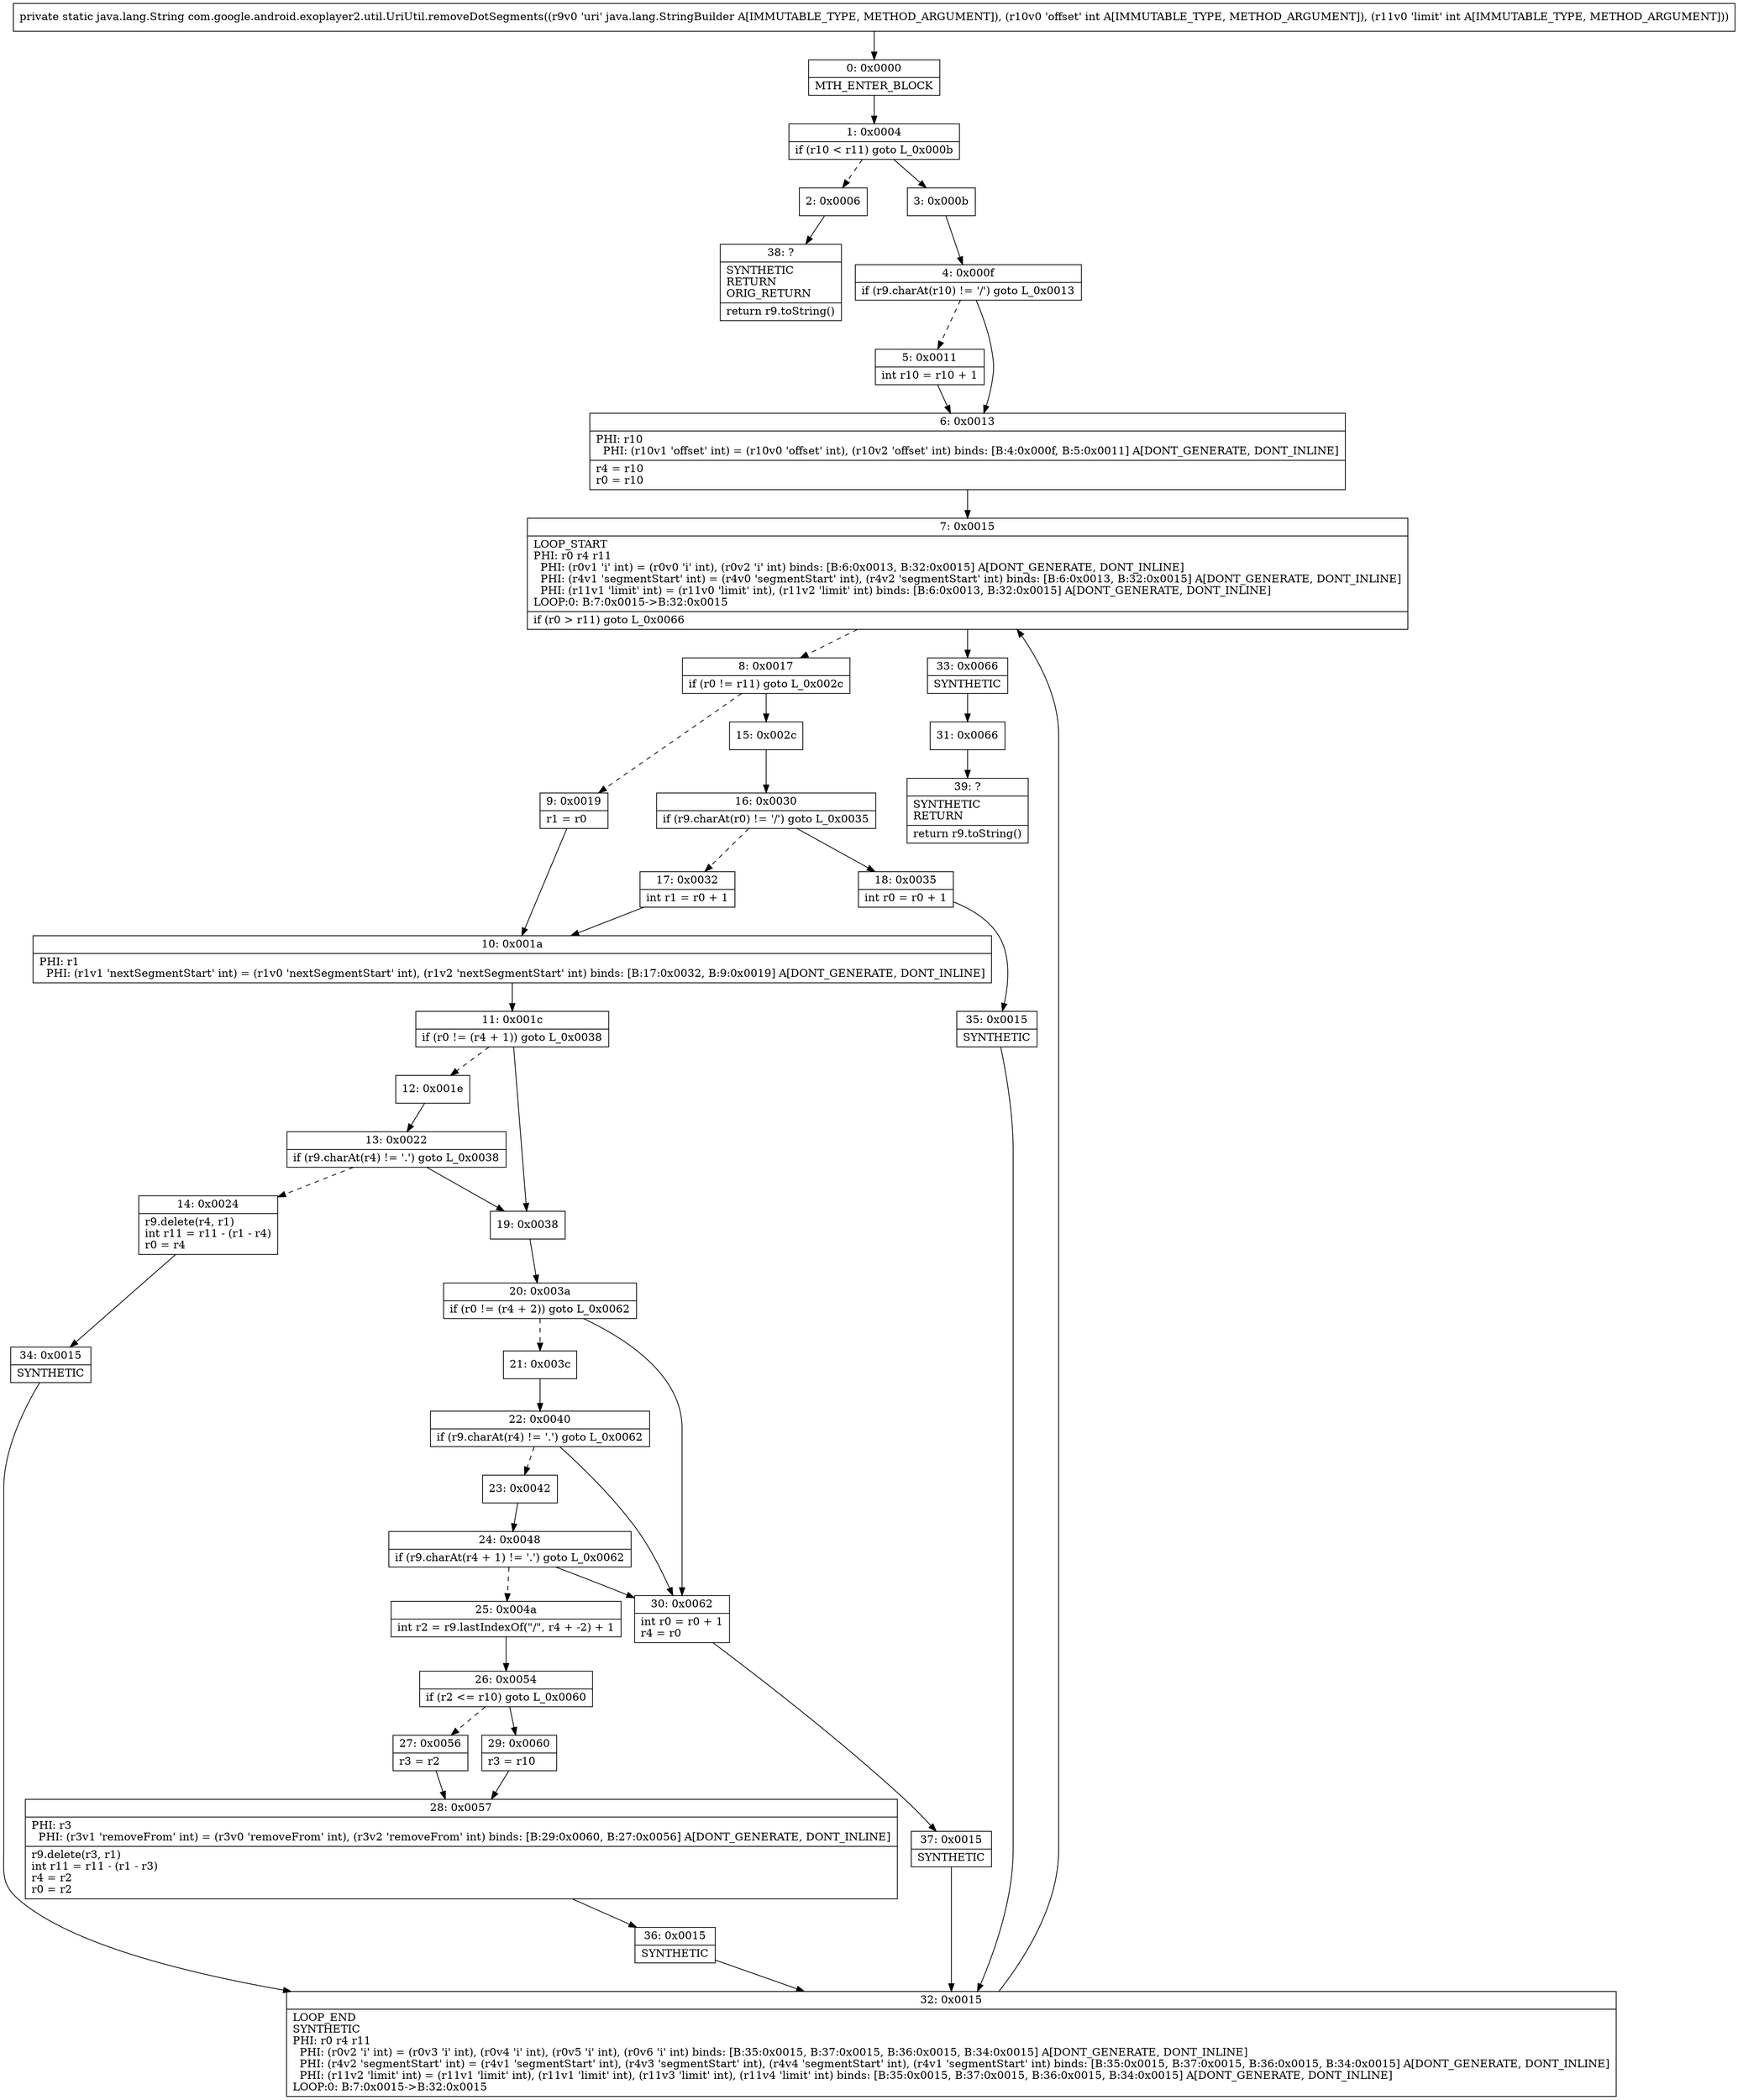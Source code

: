 digraph "CFG forcom.google.android.exoplayer2.util.UriUtil.removeDotSegments(Ljava\/lang\/StringBuilder;II)Ljava\/lang\/String;" {
Node_0 [shape=record,label="{0\:\ 0x0000|MTH_ENTER_BLOCK\l}"];
Node_1 [shape=record,label="{1\:\ 0x0004|if (r10 \< r11) goto L_0x000b\l}"];
Node_2 [shape=record,label="{2\:\ 0x0006}"];
Node_3 [shape=record,label="{3\:\ 0x000b}"];
Node_4 [shape=record,label="{4\:\ 0x000f|if (r9.charAt(r10) != '\/') goto L_0x0013\l}"];
Node_5 [shape=record,label="{5\:\ 0x0011|int r10 = r10 + 1\l}"];
Node_6 [shape=record,label="{6\:\ 0x0013|PHI: r10 \l  PHI: (r10v1 'offset' int) = (r10v0 'offset' int), (r10v2 'offset' int) binds: [B:4:0x000f, B:5:0x0011] A[DONT_GENERATE, DONT_INLINE]\l|r4 = r10\lr0 = r10\l}"];
Node_7 [shape=record,label="{7\:\ 0x0015|LOOP_START\lPHI: r0 r4 r11 \l  PHI: (r0v1 'i' int) = (r0v0 'i' int), (r0v2 'i' int) binds: [B:6:0x0013, B:32:0x0015] A[DONT_GENERATE, DONT_INLINE]\l  PHI: (r4v1 'segmentStart' int) = (r4v0 'segmentStart' int), (r4v2 'segmentStart' int) binds: [B:6:0x0013, B:32:0x0015] A[DONT_GENERATE, DONT_INLINE]\l  PHI: (r11v1 'limit' int) = (r11v0 'limit' int), (r11v2 'limit' int) binds: [B:6:0x0013, B:32:0x0015] A[DONT_GENERATE, DONT_INLINE]\lLOOP:0: B:7:0x0015\-\>B:32:0x0015\l|if (r0 \> r11) goto L_0x0066\l}"];
Node_8 [shape=record,label="{8\:\ 0x0017|if (r0 != r11) goto L_0x002c\l}"];
Node_9 [shape=record,label="{9\:\ 0x0019|r1 = r0\l}"];
Node_10 [shape=record,label="{10\:\ 0x001a|PHI: r1 \l  PHI: (r1v1 'nextSegmentStart' int) = (r1v0 'nextSegmentStart' int), (r1v2 'nextSegmentStart' int) binds: [B:17:0x0032, B:9:0x0019] A[DONT_GENERATE, DONT_INLINE]\l}"];
Node_11 [shape=record,label="{11\:\ 0x001c|if (r0 != (r4 + 1)) goto L_0x0038\l}"];
Node_12 [shape=record,label="{12\:\ 0x001e}"];
Node_13 [shape=record,label="{13\:\ 0x0022|if (r9.charAt(r4) != '.') goto L_0x0038\l}"];
Node_14 [shape=record,label="{14\:\ 0x0024|r9.delete(r4, r1)\lint r11 = r11 \- (r1 \- r4)\lr0 = r4\l}"];
Node_15 [shape=record,label="{15\:\ 0x002c}"];
Node_16 [shape=record,label="{16\:\ 0x0030|if (r9.charAt(r0) != '\/') goto L_0x0035\l}"];
Node_17 [shape=record,label="{17\:\ 0x0032|int r1 = r0 + 1\l}"];
Node_18 [shape=record,label="{18\:\ 0x0035|int r0 = r0 + 1\l}"];
Node_19 [shape=record,label="{19\:\ 0x0038}"];
Node_20 [shape=record,label="{20\:\ 0x003a|if (r0 != (r4 + 2)) goto L_0x0062\l}"];
Node_21 [shape=record,label="{21\:\ 0x003c}"];
Node_22 [shape=record,label="{22\:\ 0x0040|if (r9.charAt(r4) != '.') goto L_0x0062\l}"];
Node_23 [shape=record,label="{23\:\ 0x0042}"];
Node_24 [shape=record,label="{24\:\ 0x0048|if (r9.charAt(r4 + 1) != '.') goto L_0x0062\l}"];
Node_25 [shape=record,label="{25\:\ 0x004a|int r2 = r9.lastIndexOf(\"\/\", r4 + \-2) + 1\l}"];
Node_26 [shape=record,label="{26\:\ 0x0054|if (r2 \<= r10) goto L_0x0060\l}"];
Node_27 [shape=record,label="{27\:\ 0x0056|r3 = r2\l}"];
Node_28 [shape=record,label="{28\:\ 0x0057|PHI: r3 \l  PHI: (r3v1 'removeFrom' int) = (r3v0 'removeFrom' int), (r3v2 'removeFrom' int) binds: [B:29:0x0060, B:27:0x0056] A[DONT_GENERATE, DONT_INLINE]\l|r9.delete(r3, r1)\lint r11 = r11 \- (r1 \- r3)\lr4 = r2\lr0 = r2\l}"];
Node_29 [shape=record,label="{29\:\ 0x0060|r3 = r10\l}"];
Node_30 [shape=record,label="{30\:\ 0x0062|int r0 = r0 + 1\lr4 = r0\l}"];
Node_31 [shape=record,label="{31\:\ 0x0066}"];
Node_32 [shape=record,label="{32\:\ 0x0015|LOOP_END\lSYNTHETIC\lPHI: r0 r4 r11 \l  PHI: (r0v2 'i' int) = (r0v3 'i' int), (r0v4 'i' int), (r0v5 'i' int), (r0v6 'i' int) binds: [B:35:0x0015, B:37:0x0015, B:36:0x0015, B:34:0x0015] A[DONT_GENERATE, DONT_INLINE]\l  PHI: (r4v2 'segmentStart' int) = (r4v1 'segmentStart' int), (r4v3 'segmentStart' int), (r4v4 'segmentStart' int), (r4v1 'segmentStart' int) binds: [B:35:0x0015, B:37:0x0015, B:36:0x0015, B:34:0x0015] A[DONT_GENERATE, DONT_INLINE]\l  PHI: (r11v2 'limit' int) = (r11v1 'limit' int), (r11v1 'limit' int), (r11v3 'limit' int), (r11v4 'limit' int) binds: [B:35:0x0015, B:37:0x0015, B:36:0x0015, B:34:0x0015] A[DONT_GENERATE, DONT_INLINE]\lLOOP:0: B:7:0x0015\-\>B:32:0x0015\l}"];
Node_33 [shape=record,label="{33\:\ 0x0066|SYNTHETIC\l}"];
Node_34 [shape=record,label="{34\:\ 0x0015|SYNTHETIC\l}"];
Node_35 [shape=record,label="{35\:\ 0x0015|SYNTHETIC\l}"];
Node_36 [shape=record,label="{36\:\ 0x0015|SYNTHETIC\l}"];
Node_37 [shape=record,label="{37\:\ 0x0015|SYNTHETIC\l}"];
Node_38 [shape=record,label="{38\:\ ?|SYNTHETIC\lRETURN\lORIG_RETURN\l|return r9.toString()\l}"];
Node_39 [shape=record,label="{39\:\ ?|SYNTHETIC\lRETURN\l|return r9.toString()\l}"];
MethodNode[shape=record,label="{private static java.lang.String com.google.android.exoplayer2.util.UriUtil.removeDotSegments((r9v0 'uri' java.lang.StringBuilder A[IMMUTABLE_TYPE, METHOD_ARGUMENT]), (r10v0 'offset' int A[IMMUTABLE_TYPE, METHOD_ARGUMENT]), (r11v0 'limit' int A[IMMUTABLE_TYPE, METHOD_ARGUMENT])) }"];
MethodNode -> Node_0;
Node_0 -> Node_1;
Node_1 -> Node_2[style=dashed];
Node_1 -> Node_3;
Node_2 -> Node_38;
Node_3 -> Node_4;
Node_4 -> Node_5[style=dashed];
Node_4 -> Node_6;
Node_5 -> Node_6;
Node_6 -> Node_7;
Node_7 -> Node_8[style=dashed];
Node_7 -> Node_33;
Node_8 -> Node_9[style=dashed];
Node_8 -> Node_15;
Node_9 -> Node_10;
Node_10 -> Node_11;
Node_11 -> Node_12[style=dashed];
Node_11 -> Node_19;
Node_12 -> Node_13;
Node_13 -> Node_14[style=dashed];
Node_13 -> Node_19;
Node_14 -> Node_34;
Node_15 -> Node_16;
Node_16 -> Node_17[style=dashed];
Node_16 -> Node_18;
Node_17 -> Node_10;
Node_18 -> Node_35;
Node_19 -> Node_20;
Node_20 -> Node_21[style=dashed];
Node_20 -> Node_30;
Node_21 -> Node_22;
Node_22 -> Node_23[style=dashed];
Node_22 -> Node_30;
Node_23 -> Node_24;
Node_24 -> Node_25[style=dashed];
Node_24 -> Node_30;
Node_25 -> Node_26;
Node_26 -> Node_27[style=dashed];
Node_26 -> Node_29;
Node_27 -> Node_28;
Node_28 -> Node_36;
Node_29 -> Node_28;
Node_30 -> Node_37;
Node_31 -> Node_39;
Node_32 -> Node_7;
Node_33 -> Node_31;
Node_34 -> Node_32;
Node_35 -> Node_32;
Node_36 -> Node_32;
Node_37 -> Node_32;
}


